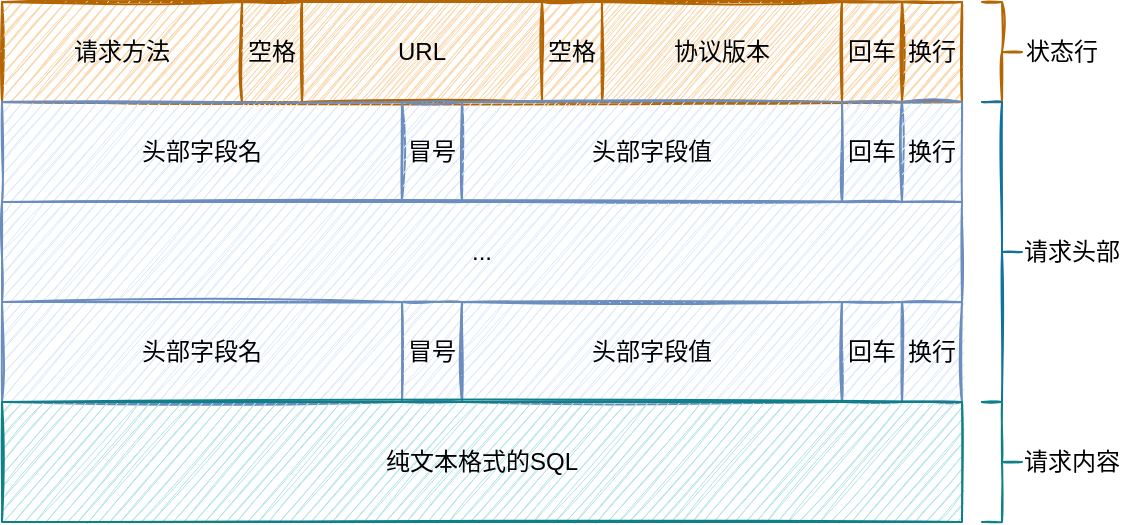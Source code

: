 <mxfile version="16.6.5" type="github">
  <diagram id="9ZpSaxzcpz4ULXaL1X-T" name="第 1 页">
    <mxGraphModel dx="946" dy="614" grid="1" gridSize="10" guides="1" tooltips="1" connect="1" arrows="1" fold="1" page="1" pageScale="1" pageWidth="827" pageHeight="1169" background="none" math="0" shadow="0">
      <root>
        <mxCell id="0" />
        <mxCell id="1" parent="0" />
        <mxCell id="QuoUFKUlMbN6moup9SOk-2" value="" style="rounded=0;whiteSpace=wrap;html=1;fillStyle=auto;fillColor=#fad7ac;gradientDirection=north;sketch=1;strokeColor=#b46504;" parent="1" vertex="1">
          <mxGeometry x="120" y="100" width="480" height="50" as="geometry" />
        </mxCell>
        <mxCell id="QuoUFKUlMbN6moup9SOk-3" value="请求方法" style="rounded=0;whiteSpace=wrap;html=1;fillStyle=auto;fillColor=#fad7ac;gradientDirection=north;sketch=1;strokeColor=#b46504;" parent="1" vertex="1">
          <mxGeometry x="120" y="100" width="120" height="50" as="geometry" />
        </mxCell>
        <mxCell id="QuoUFKUlMbN6moup9SOk-4" value="空格" style="rounded=0;whiteSpace=wrap;html=1;fillStyle=auto;fillColor=#fad7ac;gradientDirection=north;sketch=1;strokeColor=#b46504;" parent="1" vertex="1">
          <mxGeometry x="240" y="100" width="30" height="50" as="geometry" />
        </mxCell>
        <mxCell id="QuoUFKUlMbN6moup9SOk-5" value="URL" style="rounded=0;whiteSpace=wrap;html=1;fillStyle=auto;fillColor=#fad7ac;gradientDirection=north;sketch=1;strokeColor=#b46504;" parent="1" vertex="1">
          <mxGeometry x="270" y="100" width="120" height="50" as="geometry" />
        </mxCell>
        <mxCell id="QuoUFKUlMbN6moup9SOk-6" value="空格" style="rounded=0;whiteSpace=wrap;html=1;fillStyle=auto;fillColor=#fad7ac;gradientDirection=north;sketch=1;strokeColor=#b46504;" parent="1" vertex="1">
          <mxGeometry x="390" y="100" width="30" height="50" as="geometry" />
        </mxCell>
        <mxCell id="QuoUFKUlMbN6moup9SOk-7" value="协议版本" style="rounded=0;whiteSpace=wrap;html=1;fillStyle=auto;fillColor=#fad7ac;gradientDirection=north;sketch=1;strokeColor=#b46504;" parent="1" vertex="1">
          <mxGeometry x="420" y="100" width="120" height="50" as="geometry" />
        </mxCell>
        <mxCell id="QuoUFKUlMbN6moup9SOk-9" value="回车" style="rounded=0;whiteSpace=wrap;html=1;fillStyle=auto;fillColor=#fad7ac;gradientDirection=north;sketch=1;strokeColor=#b46504;" parent="1" vertex="1">
          <mxGeometry x="540" y="100" width="30" height="50" as="geometry" />
        </mxCell>
        <mxCell id="QuoUFKUlMbN6moup9SOk-10" value="换行" style="rounded=0;whiteSpace=wrap;html=1;fillStyle=auto;fillColor=#fad7ac;gradientDirection=north;sketch=1;strokeColor=#b46504;" parent="1" vertex="1">
          <mxGeometry x="570" y="100" width="30" height="50" as="geometry" />
        </mxCell>
        <mxCell id="QuoUFKUlMbN6moup9SOk-11" value="" style="shape=curlyBracket;whiteSpace=wrap;html=1;rounded=0;flipH=1;fillStyle=auto;fillColor=#fad7ac;gradientDirection=north;sketch=1;strokeColor=#b46504;" parent="1" vertex="1">
          <mxGeometry x="610" y="100" width="20" height="50" as="geometry" />
        </mxCell>
        <mxCell id="QuoUFKUlMbN6moup9SOk-12" value="状态行" style="text;html=1;align=center;verticalAlign=middle;whiteSpace=wrap;rounded=0;fillStyle=auto;sketch=1;" parent="1" vertex="1">
          <mxGeometry x="630" y="110" width="40" height="30" as="geometry" />
        </mxCell>
        <mxCell id="QuoUFKUlMbN6moup9SOk-14" value="头部字段名" style="rounded=0;whiteSpace=wrap;html=1;fillStyle=auto;fillColor=#dae8fc;gradientDirection=north;sketch=1;strokeColor=#6c8ebf;" parent="1" vertex="1">
          <mxGeometry x="120" y="150" width="200" height="50" as="geometry" />
        </mxCell>
        <mxCell id="QuoUFKUlMbN6moup9SOk-15" value="冒号" style="rounded=0;whiteSpace=wrap;html=1;fillStyle=auto;fillColor=#dae8fc;gradientDirection=north;sketch=1;strokeColor=#6c8ebf;" parent="1" vertex="1">
          <mxGeometry x="320" y="150" width="30" height="50" as="geometry" />
        </mxCell>
        <mxCell id="QuoUFKUlMbN6moup9SOk-16" value="头部字段值" style="rounded=0;whiteSpace=wrap;html=1;fillStyle=auto;fillColor=#dae8fc;gradientDirection=north;sketch=1;strokeColor=#6c8ebf;" parent="1" vertex="1">
          <mxGeometry x="350" y="150" width="190" height="50" as="geometry" />
        </mxCell>
        <mxCell id="QuoUFKUlMbN6moup9SOk-17" value="回车" style="rounded=0;whiteSpace=wrap;html=1;fillStyle=auto;fillColor=#dae8fc;gradientDirection=north;sketch=1;strokeColor=#6c8ebf;" parent="1" vertex="1">
          <mxGeometry x="540" y="150" width="30" height="50" as="geometry" />
        </mxCell>
        <mxCell id="QuoUFKUlMbN6moup9SOk-18" value="换行" style="rounded=0;whiteSpace=wrap;html=1;fillStyle=auto;fillColor=#dae8fc;gradientDirection=north;sketch=1;strokeColor=#6c8ebf;" parent="1" vertex="1">
          <mxGeometry x="570" y="150" width="30" height="50" as="geometry" />
        </mxCell>
        <mxCell id="QuoUFKUlMbN6moup9SOk-19" value="..." style="rounded=0;whiteSpace=wrap;html=1;fillStyle=auto;fillColor=#dae8fc;gradientDirection=north;sketch=1;strokeColor=#6c8ebf;" parent="1" vertex="1">
          <mxGeometry x="120" y="200" width="480" height="50" as="geometry" />
        </mxCell>
        <mxCell id="QuoUFKUlMbN6moup9SOk-20" value="头部字段名" style="rounded=0;whiteSpace=wrap;html=1;fillStyle=auto;fillColor=#dae8fc;gradientDirection=north;sketch=1;strokeColor=#6c8ebf;" parent="1" vertex="1">
          <mxGeometry x="120" y="250" width="200" height="50" as="geometry" />
        </mxCell>
        <mxCell id="QuoUFKUlMbN6moup9SOk-21" value="冒号" style="rounded=0;whiteSpace=wrap;html=1;fillStyle=auto;fillColor=#dae8fc;gradientDirection=north;sketch=1;strokeColor=#6c8ebf;" parent="1" vertex="1">
          <mxGeometry x="320" y="250" width="30" height="50" as="geometry" />
        </mxCell>
        <mxCell id="QuoUFKUlMbN6moup9SOk-22" value="头部字段值" style="rounded=0;whiteSpace=wrap;html=1;fillStyle=auto;fillColor=#dae8fc;gradientDirection=north;sketch=1;strokeColor=#6c8ebf;" parent="1" vertex="1">
          <mxGeometry x="350" y="250" width="190" height="50" as="geometry" />
        </mxCell>
        <mxCell id="QuoUFKUlMbN6moup9SOk-23" value="回车" style="rounded=0;whiteSpace=wrap;html=1;fillStyle=auto;fillColor=#dae8fc;gradientDirection=north;sketch=1;strokeColor=#6c8ebf;" parent="1" vertex="1">
          <mxGeometry x="540" y="250" width="30" height="50" as="geometry" />
        </mxCell>
        <mxCell id="QuoUFKUlMbN6moup9SOk-24" value="换行" style="rounded=0;whiteSpace=wrap;html=1;fillStyle=auto;fillColor=#dae8fc;gradientDirection=north;sketch=1;strokeColor=#6c8ebf;" parent="1" vertex="1">
          <mxGeometry x="570" y="250" width="30" height="50" as="geometry" />
        </mxCell>
        <mxCell id="QuoUFKUlMbN6moup9SOk-26" value="" style="shape=curlyBracket;whiteSpace=wrap;html=1;rounded=0;flipH=1;fillStyle=auto;gradientDirection=north;sketch=1;fillColor=#b1ddf0;strokeColor=#10739e;" parent="1" vertex="1">
          <mxGeometry x="610" y="150" width="20" height="150" as="geometry" />
        </mxCell>
        <mxCell id="QuoUFKUlMbN6moup9SOk-27" value="请求头部" style="text;html=1;align=center;verticalAlign=middle;whiteSpace=wrap;rounded=0;fillStyle=auto;sketch=1;" parent="1" vertex="1">
          <mxGeometry x="630" y="210" width="50" height="30" as="geometry" />
        </mxCell>
        <mxCell id="QuoUFKUlMbN6moup9SOk-28" value="纯文本格式的SQL" style="rounded=0;whiteSpace=wrap;html=1;fillStyle=auto;fillColor=#b0e3e6;gradientDirection=north;sketch=1;strokeColor=#0e8088;" parent="1" vertex="1">
          <mxGeometry x="120" y="300" width="480" height="60" as="geometry" />
        </mxCell>
        <mxCell id="QuoUFKUlMbN6moup9SOk-29" value="" style="shape=curlyBracket;whiteSpace=wrap;html=1;rounded=0;flipH=1;fillStyle=auto;fillColor=#b0e3e6;gradientDirection=north;sketch=1;strokeColor=#0e8088;" parent="1" vertex="1">
          <mxGeometry x="610" y="300" width="20" height="60" as="geometry" />
        </mxCell>
        <mxCell id="QuoUFKUlMbN6moup9SOk-31" value="请求内容" style="text;html=1;align=center;verticalAlign=middle;whiteSpace=wrap;rounded=0;fillStyle=auto;sketch=1;" parent="1" vertex="1">
          <mxGeometry x="630" y="315" width="50" height="30" as="geometry" />
        </mxCell>
      </root>
    </mxGraphModel>
  </diagram>
</mxfile>

